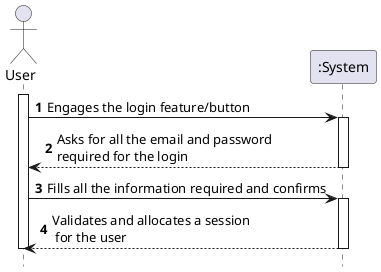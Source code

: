 @startuml
autonumber
hide footbox

actor "User" as U

participant ":System" as SYST

activate U

U -> SYST : Engages the login feature/button
activate SYST
SYST --> U : Asks for all the email and password\nrequired for the login
deactivate SYST

U -> SYST : Fills all the information required and confirms
activate SYST
SYST --> U : Validates and allocates a session\n for the user
deactivate SYST



deactivate U

@enduml